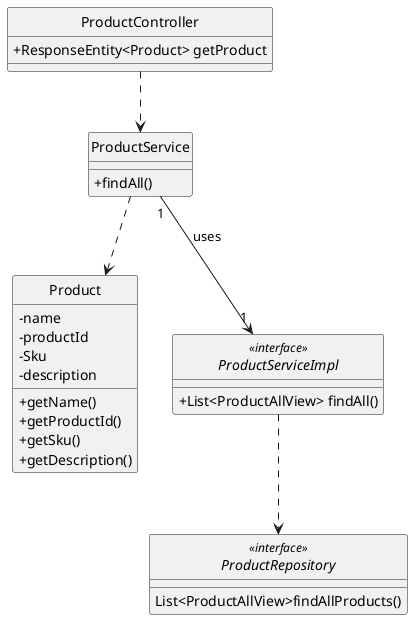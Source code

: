 @startuml
'https://plantuml.com/class-diagram

hide circle
skinparam classAttributeIconSize 0

class ProductController {
+ResponseEntity<Product> getProduct
}

class Product {
-name
-productId
-Sku
-description
+getName()
+getProductId()
+getSku()
+getDescription()
}



class ProductService {
    + findAll()
}

interface ProductRepository <<interface>> {
List<ProductAllView>findAllProducts()
}

interface ProductServiceImpl <<interface>> {
    +List<ProductAllView> findAll()

}


ProductService "1" -down-> "1" ProductServiceImpl:  uses


ProductController ..> ProductService
ProductServiceImpl ..> ProductRepository
ProductService ..> Product



@enduml
